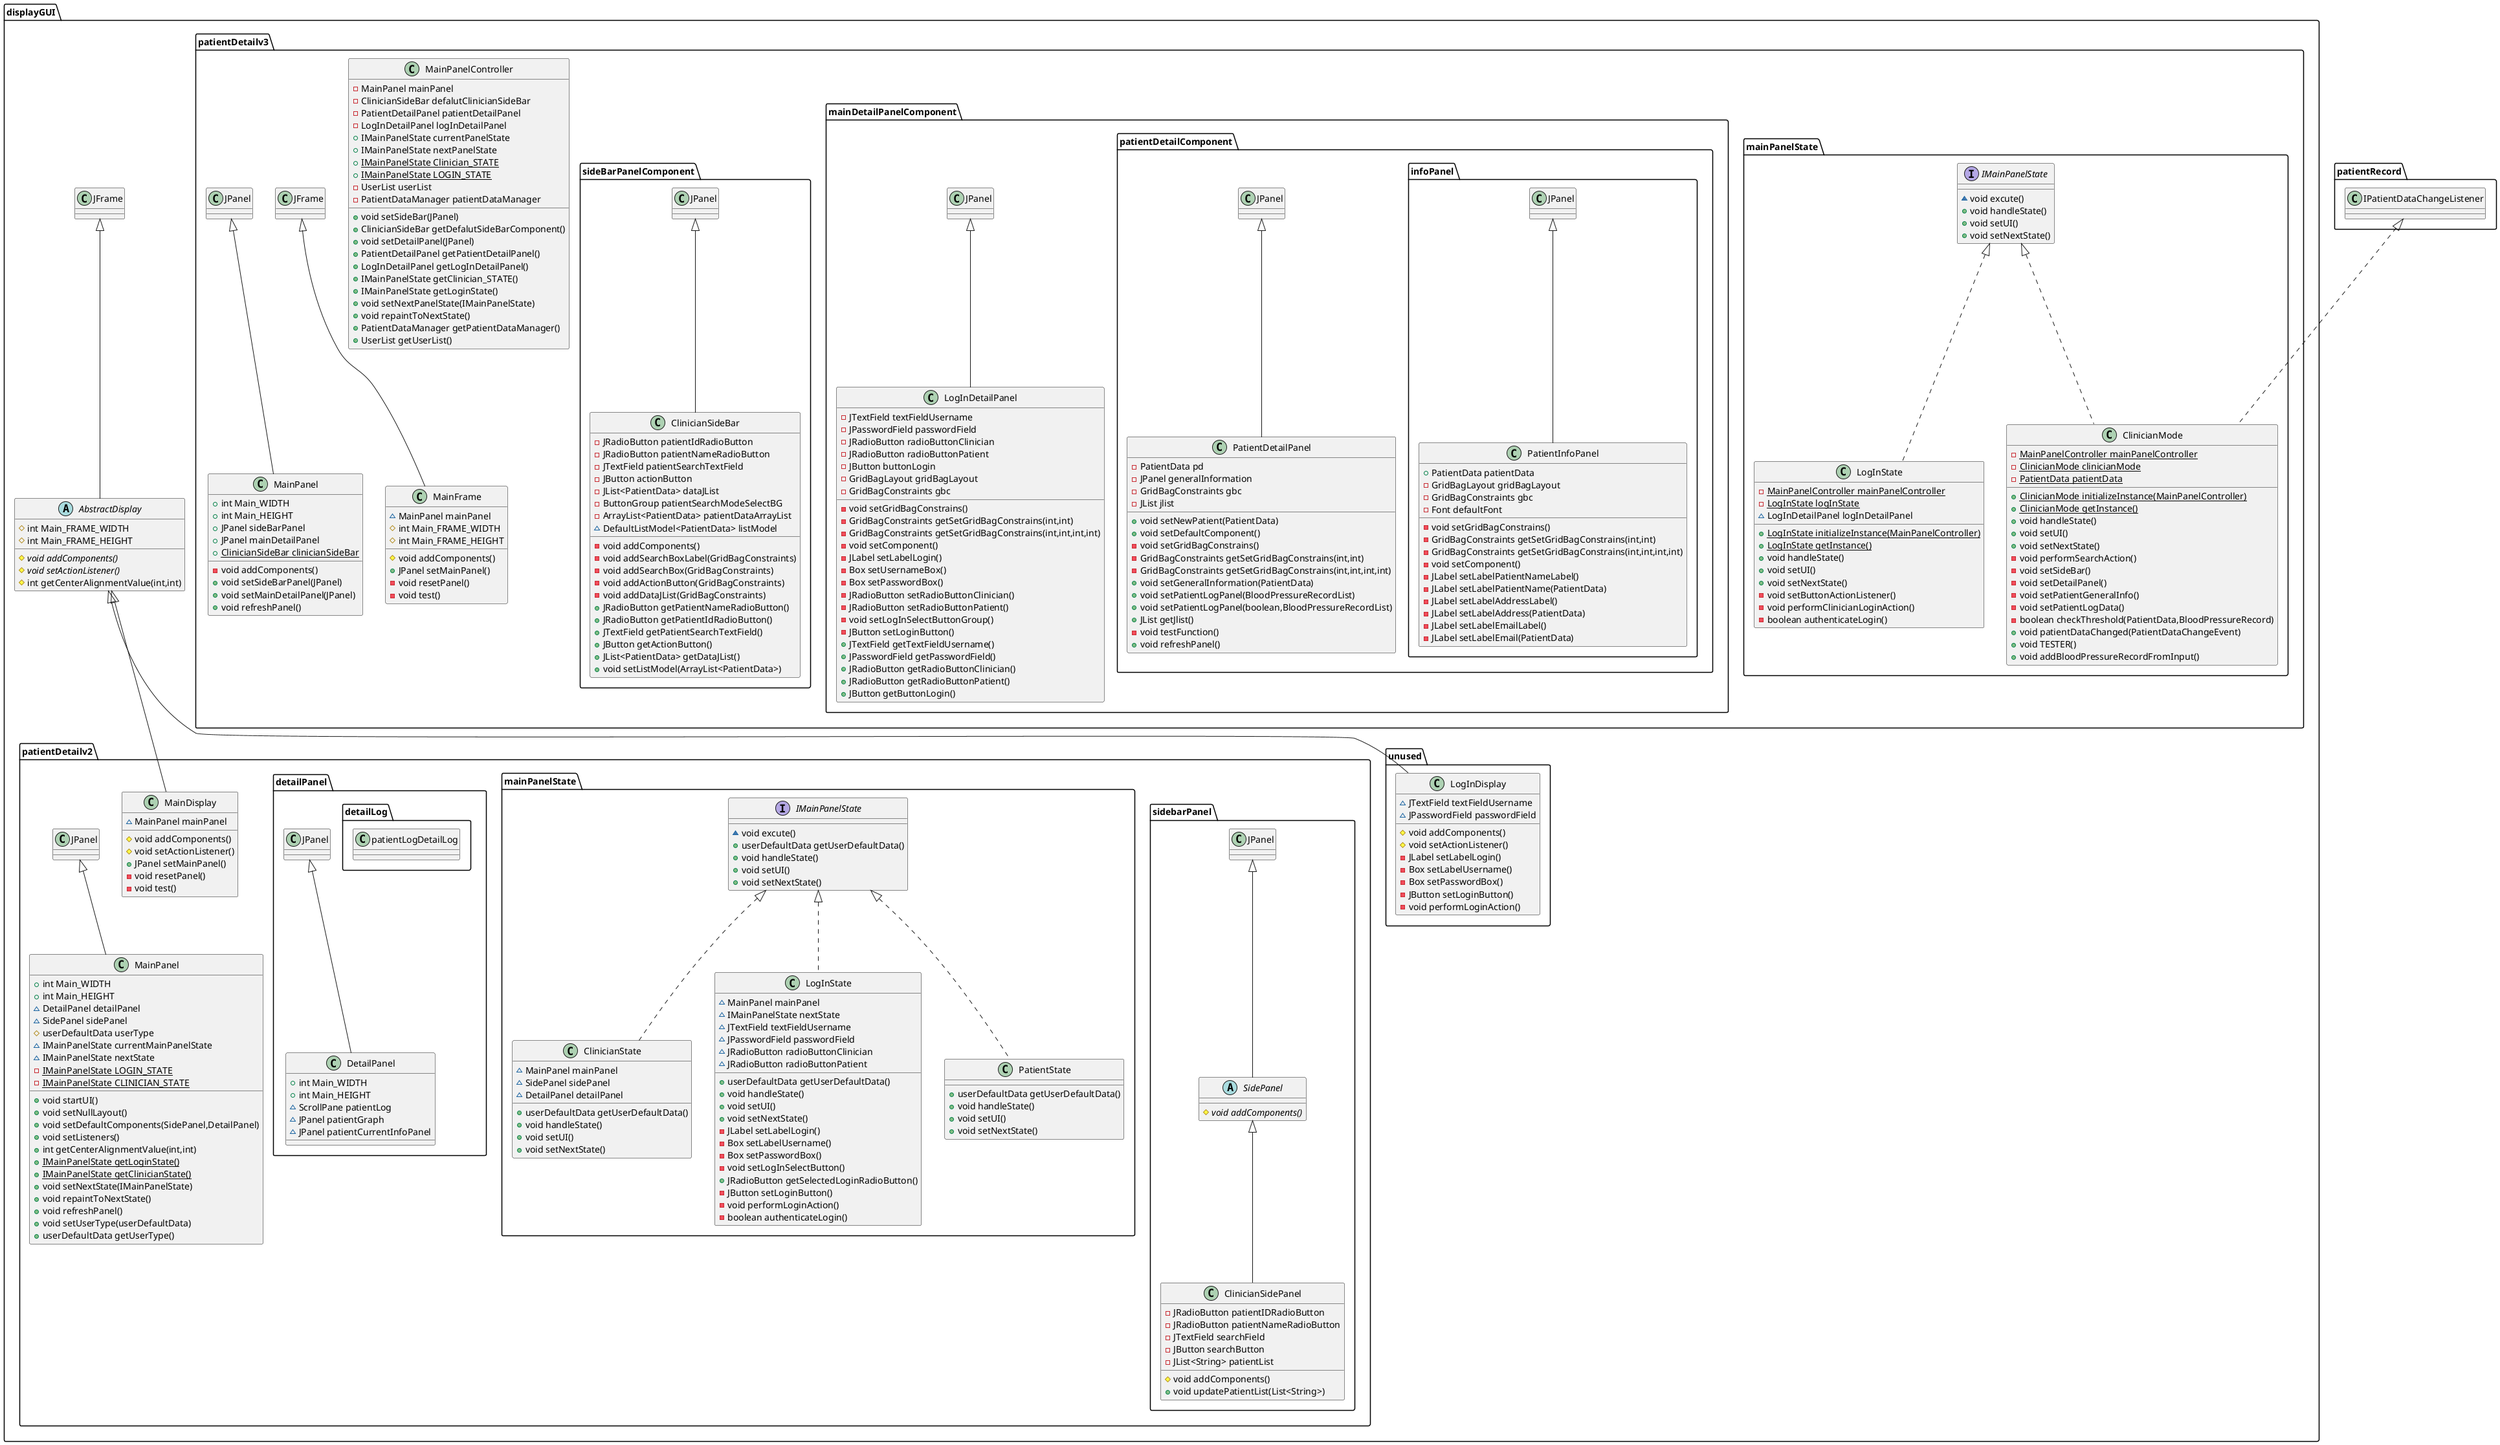 @startuml
abstract class displayGUI.patientDetailv2.sidebarPanel.SidePanel {
# {abstract}void addComponents()
}

abstract class displayGUI.AbstractDisplay {
# int Main_FRAME_WIDTH
# int Main_FRAME_HEIGHT
# {abstract}void addComponents()
# {abstract}void setActionListener()
# int getCenterAlignmentValue(int,int)
}


class displayGUI.patientDetailv2.MainDisplay {
~ MainPanel mainPanel
# void addComponents()
# void setActionListener()
+ JPanel setMainPanel()
- void resetPanel()
- void test()
}


class displayGUI.patientDetailv3.MainPanelController {
- MainPanel mainPanel
- ClinicianSideBar defalutClinicianSideBar
- PatientDetailPanel patientDetailPanel
- LogInDetailPanel logInDetailPanel
+ IMainPanelState currentPanelState
+ IMainPanelState nextPanelState
+ {static} IMainPanelState Clinician_STATE
+ {static} IMainPanelState LOGIN_STATE
- UserList userList
- PatientDataManager patientDataManager
+ void setSideBar(JPanel)
+ ClinicianSideBar getDefalutSideBarComponent()
+ void setDetailPanel(JPanel)
+ PatientDetailPanel getPatientDetailPanel()
+ LogInDetailPanel getLogInDetailPanel()
+ IMainPanelState getClinician_STATE()
+ IMainPanelState getLoginState()
+ void setNextPanelState(IMainPanelState)
+ void repaintToNextState()
+ PatientDataManager getPatientDataManager()
+ UserList getUserList()
}


class displayGUI.patientDetailv2.sidebarPanel.ClinicianSidePanel {
- JRadioButton patientIDRadioButton
- JRadioButton patientNameRadioButton
- JTextField searchField
- JButton searchButton
- JList<String> patientList
# void addComponents()
+ void updatePatientList(List<String>)
}


interface displayGUI.patientDetailv3.mainPanelState.IMainPanelState {
~ void excute()
+ void handleState()
+ void setUI()
+ void setNextState()
}

class displayGUI.patientDetailv2.MainPanel {
+ int Main_WIDTH
+ int Main_HEIGHT
~ DetailPanel detailPanel
~ SidePanel sidePanel
# userDefaultData userType
~ IMainPanelState currentMainPanelState
~ IMainPanelState nextState
- {static} IMainPanelState LOGIN_STATE
- {static} IMainPanelState CLINICIAN_STATE
+ void startUI()
+ void setNullLayout()
+ void setDefaultComponents(SidePanel,DetailPanel)
+ void setListeners()
+ int getCenterAlignmentValue(int,int)
+ {static} IMainPanelState getLoginState()
+ {static} IMainPanelState getClinicianState()
+ void setNextState(IMainPanelState)
+ void repaintToNextState()
+ void refreshPanel()
+ void setUserType(userDefaultData)
+ userDefaultData getUserType()
}


class displayGUI.patientDetailv2.mainPanelState.ClinicianState {
~ MainPanel mainPanel
~ SidePanel sidePanel
~ DetailPanel detailPanel
+ userDefaultData getUserDefaultData()
+ void handleState()
+ void setUI()
+ void setNextState()
}


class displayGUI.patientDetailv2.detailPanel.DetailPanel {
+ int Main_WIDTH
+ int Main_HEIGHT
~ ScrollPane patientLog
~ JPanel patientGraph
~ JPanel patientCurrentInfoPanel
}

class displayGUI.patientDetailv2.mainPanelState.LogInState {
~ MainPanel mainPanel
~ IMainPanelState nextState
~ JTextField textFieldUsername
~ JPasswordField passwordField
~ JRadioButton radioButtonClinician
~ JRadioButton radioButtonPatient
+ userDefaultData getUserDefaultData()
+ void handleState()
+ void setUI()
+ void setNextState()
- JLabel setLabelLogin()
- Box setLabelUsername()
- Box setPasswordBox()
- void setLogInSelectButton()
+ JRadioButton getSelectedLoginRadioButton()
- JButton setLoginButton()
- void performLoginAction()
- boolean authenticateLogin()
}


class displayGUI.patientDetailv3.mainDetailPanelComponent.patientDetailComponent.infoPanel.PatientInfoPanel {
+ PatientData patientData
- GridBagLayout gridBagLayout
- GridBagConstraints gbc
- Font defaultFont
- void setGridBagConstrains()
- GridBagConstraints getSetGridBagConstrains(int,int)
- GridBagConstraints getSetGridBagConstrains(int,int,int,int)
- void setComponent()
- JLabel setLabelPatientNameLabel()
- JLabel setLabelPatientName(PatientData)
- JLabel setLabelAddressLabel()
- JLabel setLabelAddress(PatientData)
- JLabel setLabelEmailLabel()
- JLabel setLabelEmail(PatientData)
}


class displayGUI.patientDetailv3.mainDetailPanelComponent.patientDetailComponent.PatientDetailPanel {
- PatientData pd
- JPanel generalInformation
- GridBagConstraints gbc
- JList jlist
+ void setNewPatient(PatientData)
+ void setDefaultComponent()
- void setGridBagConstrains()
- GridBagConstraints getSetGridBagConstrains(int,int)
- GridBagConstraints getSetGridBagConstrains(int,int,int,int)
+ void setGeneralInformation(PatientData)
+ void setPatientLogPanel(BloodPressureRecordList)
+ void setPatientLogPanel(boolean,BloodPressureRecordList)
+ JList getJlist()
- void testFunction()
+ void refreshPanel()
}


class displayGUI.patientDetailv2.detailPanel.detailLog.patientLogDetailLog {
}
class displayGUI.patientDetailv3.sideBarPanelComponent.ClinicianSideBar {
- JRadioButton patientIdRadioButton
- JRadioButton patientNameRadioButton
- JTextField patientSearchTextField
- JButton actionButton
- JList<PatientData> dataJList
- ButtonGroup patientSearchModeSelectBG
- ArrayList<PatientData> patientDataArrayList
~ DefaultListModel<PatientData> listModel
- void addComponents()
- void addSearchBoxLabel(GridBagConstraints)
- void addSearchBox(GridBagConstraints)
- void addActionButton(GridBagConstraints)
- void addDataJList(GridBagConstraints)
+ JRadioButton getPatientNameRadioButton()
+ JRadioButton getPatientIdRadioButton()
+ JTextField getPatientSearchTextField()
+ JButton getActionButton()
+ JList<PatientData> getDataJList()
+ void setListModel(ArrayList<PatientData>)
}


class displayGUI.patientDetailv3.MainFrame {
~ MainPanel mainPanel
# int Main_FRAME_WIDTH
# int Main_FRAME_HEIGHT
# void addComponents()
+ JPanel setMainPanel()
- void resetPanel()
- void test()
}


class displayGUI.unused.LogInDisplay {
~ JTextField textFieldUsername
~ JPasswordField passwordField
# void addComponents()
# void setActionListener()
- JLabel setLabelLogin()
- Box setLabelUsername()
- Box setPasswordBox()
- JButton setLoginButton()
- void performLoginAction()
}


class displayGUI.patientDetailv2.mainPanelState.PatientState {
+ userDefaultData getUserDefaultData()
+ void handleState()
+ void setUI()
+ void setNextState()
}

class displayGUI.patientDetailv3.MainPanel {
+ int Main_WIDTH
+ int Main_HEIGHT
+ JPanel sideBarPanel
+ JPanel mainDetailPanel
+ {static} ClinicianSideBar clinicianSideBar
- void addComponents()
+ void setSideBarPanel(JPanel)
+ void setMainDetailPanel(JPanel)
+ void refreshPanel()
}


class displayGUI.patientDetailv3.mainPanelState.ClinicianMode {
- {static} MainPanelController mainPanelController
- {static} ClinicianMode clinicianMode
- {static} PatientData patientData
+ {static} ClinicianMode initializeInstance(MainPanelController)
+ {static} ClinicianMode getInstance()
+ void handleState()
+ void setUI()
+ void setNextState()
- void performSearchAction()
- void setSideBar()
- void setDetailPanel()
- void setPatientGeneralInfo()
- void setPatientLogData()
- boolean checkThreshold(PatientData,BloodPressureRecord)
+ void patientDataChanged(PatientDataChangeEvent)
+ void TESTER()
+ void addBloodPressureRecordFromInput()
}


class displayGUI.patientDetailv3.mainDetailPanelComponent.LogInDetailPanel {
- JTextField textFieldUsername
- JPasswordField passwordField
- JRadioButton radioButtonClinician
- JRadioButton radioButtonPatient
- JButton buttonLogin
- GridBagLayout gridBagLayout
- GridBagConstraints gbc
- void setGridBagConstrains()
- GridBagConstraints getSetGridBagConstrains(int,int)
- GridBagConstraints getSetGridBagConstrains(int,int,int,int)
- void setComponent()
- JLabel setLabelLogin()
- Box setUsernameBox()
- Box setPasswordBox()
- JRadioButton setRadioButtonClinician()
- JRadioButton setRadioButtonPatient()
- void setLogInSelectButtonGroup()
- JButton setLoginButton()
+ JTextField getTextFieldUsername()
+ JPasswordField getPasswordField()
+ JRadioButton getRadioButtonClinician()
+ JRadioButton getRadioButtonPatient()
+ JButton getButtonLogin()
}


class displayGUI.patientDetailv3.mainPanelState.LogInState {
- {static} MainPanelController mainPanelController
- {static} LogInState logInState
~ LogInDetailPanel logInDetailPanel
+ {static} LogInState initializeInstance(MainPanelController)
+ {static} LogInState getInstance()
+ void handleState()
+ void setUI()
+ void setNextState()
- void setButtonActionListener()
- void performClinicianLoginAction()
- boolean authenticateLogin()
}


interface displayGUI.patientDetailv2.mainPanelState.IMainPanelState {
~ void excute()
+ userDefaultData getUserDefaultData()
+ void handleState()
+ void setUI()
+ void setNextState()
}



displayGUI.patientDetailv2.sidebarPanel.JPanel <|-- displayGUI.patientDetailv2.sidebarPanel.SidePanel
displayGUI.JFrame <|-- displayGUI.AbstractDisplay
displayGUI.AbstractDisplay <|-- displayGUI.patientDetailv2.MainDisplay
displayGUI.patientDetailv2.sidebarPanel.SidePanel <|-- displayGUI.patientDetailv2.sidebarPanel.ClinicianSidePanel
displayGUI.patientDetailv2.JPanel <|-- displayGUI.patientDetailv2.MainPanel
displayGUI.patientDetailv2.mainPanelState.IMainPanelState <|.. displayGUI.patientDetailv2.mainPanelState.ClinicianState
displayGUI.patientDetailv2.detailPanel.JPanel <|-- displayGUI.patientDetailv2.detailPanel.DetailPanel
displayGUI.patientDetailv2.mainPanelState.IMainPanelState <|.. displayGUI.patientDetailv2.mainPanelState.LogInState
displayGUI.patientDetailv3.mainDetailPanelComponent.patientDetailComponent.infoPanel.JPanel <|-- displayGUI.patientDetailv3.mainDetailPanelComponent.patientDetailComponent.infoPanel.PatientInfoPanel
displayGUI.patientDetailv3.mainDetailPanelComponent.patientDetailComponent.JPanel <|-- displayGUI.patientDetailv3.mainDetailPanelComponent.patientDetailComponent.PatientDetailPanel
displayGUI.patientDetailv3.sideBarPanelComponent.JPanel <|-- displayGUI.patientDetailv3.sideBarPanelComponent.ClinicianSideBar
displayGUI.patientDetailv3.JFrame <|-- displayGUI.patientDetailv3.MainFrame
displayGUI.AbstractDisplay <|-- displayGUI.unused.LogInDisplay
displayGUI.patientDetailv2.mainPanelState.IMainPanelState <|.. displayGUI.patientDetailv2.mainPanelState.PatientState
displayGUI.patientDetailv3.JPanel <|-- displayGUI.patientDetailv3.MainPanel
displayGUI.patientDetailv3.mainPanelState.IMainPanelState <|.. displayGUI.patientDetailv3.mainPanelState.ClinicianMode
patientRecord.IPatientDataChangeListener <|.. displayGUI.patientDetailv3.mainPanelState.ClinicianMode
displayGUI.patientDetailv3.mainDetailPanelComponent.JPanel <|-- displayGUI.patientDetailv3.mainDetailPanelComponent.LogInDetailPanel
displayGUI.patientDetailv3.mainPanelState.IMainPanelState <|.. displayGUI.patientDetailv3.mainPanelState.LogInState
@enduml